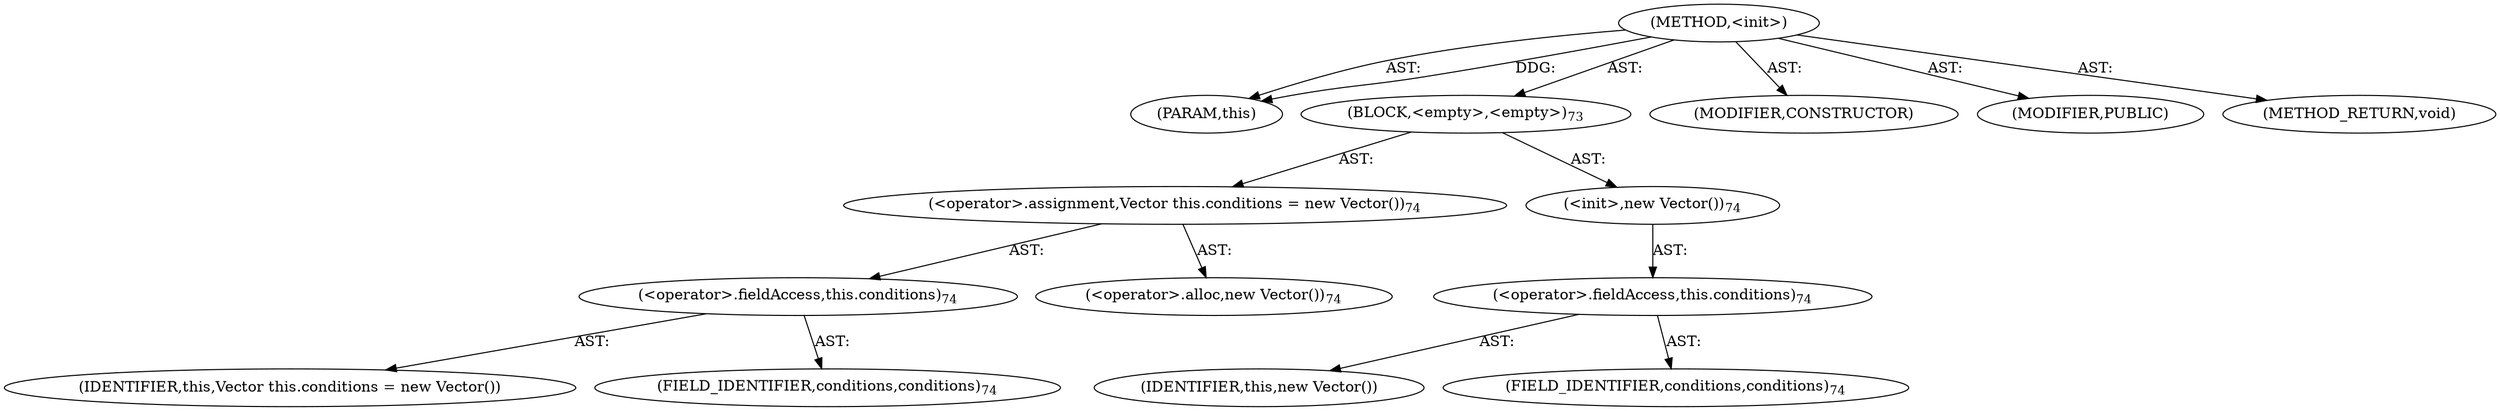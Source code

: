 digraph "&lt;init&gt;" {  
"111669149715" [label = <(METHOD,&lt;init&gt;)> ]
"115964117028" [label = <(PARAM,this)> ]
"25769803795" [label = <(BLOCK,&lt;empty&gt;,&lt;empty&gt;)<SUB>73</SUB>> ]
"30064771110" [label = <(&lt;operator&gt;.assignment,Vector this.conditions = new Vector())<SUB>74</SUB>> ]
"30064771111" [label = <(&lt;operator&gt;.fieldAccess,this.conditions)<SUB>74</SUB>> ]
"68719476772" [label = <(IDENTIFIER,this,Vector this.conditions = new Vector())> ]
"55834574867" [label = <(FIELD_IDENTIFIER,conditions,conditions)<SUB>74</SUB>> ]
"30064771112" [label = <(&lt;operator&gt;.alloc,new Vector())<SUB>74</SUB>> ]
"30064771113" [label = <(&lt;init&gt;,new Vector())<SUB>74</SUB>> ]
"30064771114" [label = <(&lt;operator&gt;.fieldAccess,this.conditions)<SUB>74</SUB>> ]
"68719476773" [label = <(IDENTIFIER,this,new Vector())> ]
"55834574868" [label = <(FIELD_IDENTIFIER,conditions,conditions)<SUB>74</SUB>> ]
"133143986215" [label = <(MODIFIER,CONSTRUCTOR)> ]
"133143986216" [label = <(MODIFIER,PUBLIC)> ]
"128849018899" [label = <(METHOD_RETURN,void)> ]
  "111669149715" -> "115964117028"  [ label = "AST: "] 
  "111669149715" -> "25769803795"  [ label = "AST: "] 
  "111669149715" -> "133143986215"  [ label = "AST: "] 
  "111669149715" -> "133143986216"  [ label = "AST: "] 
  "111669149715" -> "128849018899"  [ label = "AST: "] 
  "25769803795" -> "30064771110"  [ label = "AST: "] 
  "25769803795" -> "30064771113"  [ label = "AST: "] 
  "30064771110" -> "30064771111"  [ label = "AST: "] 
  "30064771110" -> "30064771112"  [ label = "AST: "] 
  "30064771111" -> "68719476772"  [ label = "AST: "] 
  "30064771111" -> "55834574867"  [ label = "AST: "] 
  "30064771113" -> "30064771114"  [ label = "AST: "] 
  "30064771114" -> "68719476773"  [ label = "AST: "] 
  "30064771114" -> "55834574868"  [ label = "AST: "] 
  "111669149715" -> "115964117028"  [ label = "DDG: "] 
}
